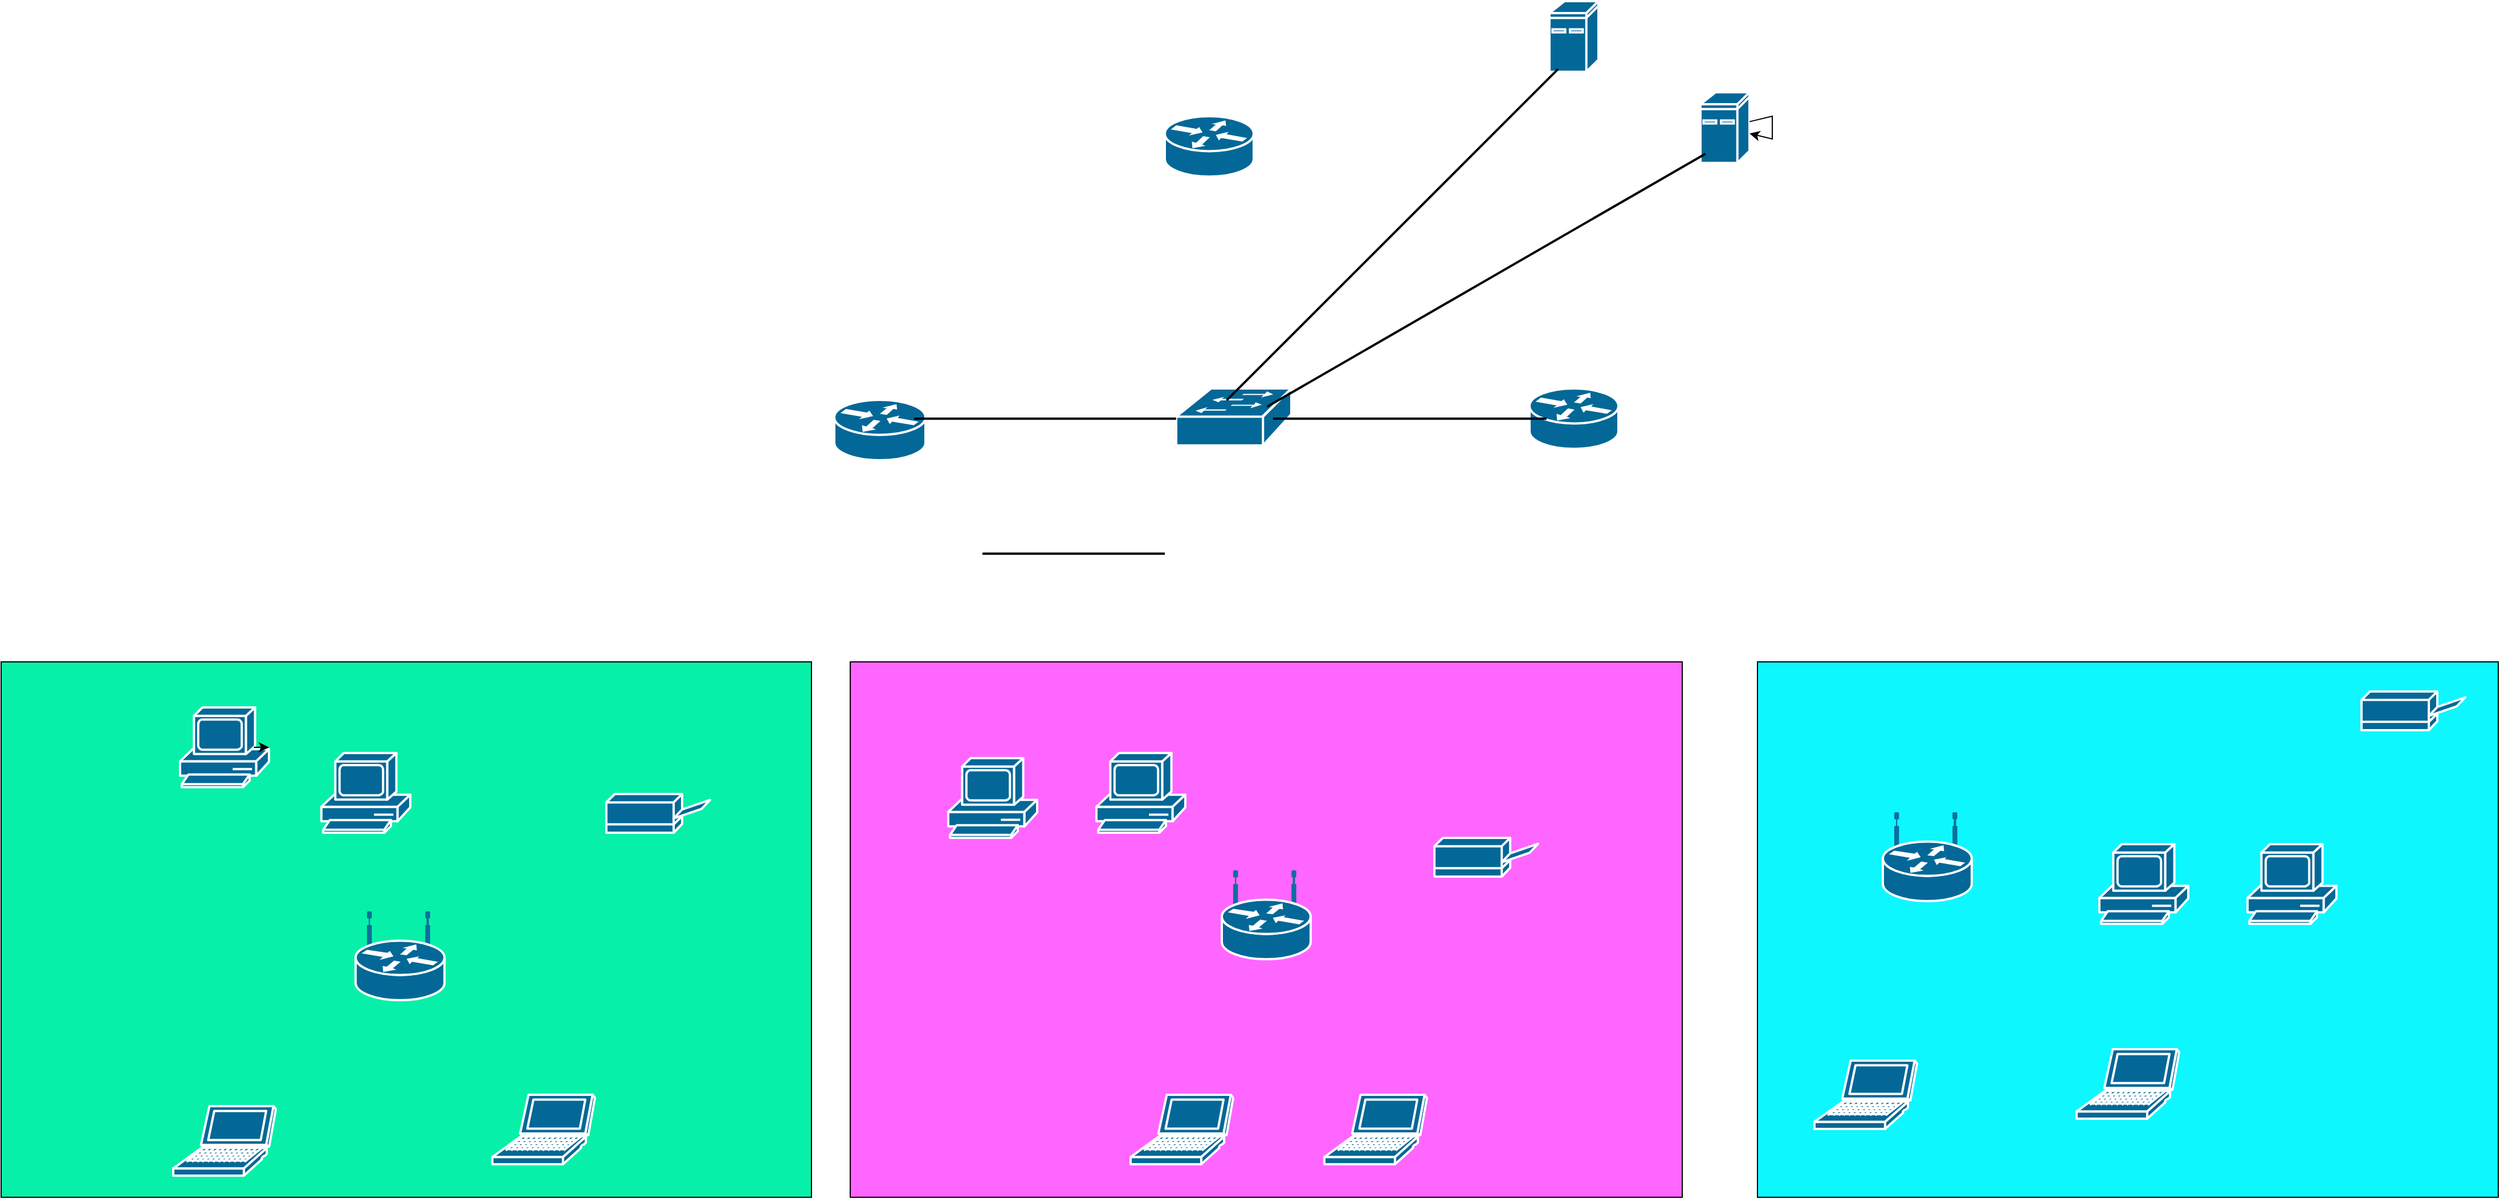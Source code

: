 <mxfile version="21.8.2" type="github">
  <diagram name="1 oldal" id="eAQnO8DMgFYD3Eb1tGMS">
    <mxGraphModel dx="6053" dy="1712" grid="1" gridSize="10" guides="1" tooltips="1" connect="1" arrows="1" fold="1" page="1" pageScale="4" pageWidth="827" pageHeight="1169" math="0" shadow="0">
      <root>
        <mxCell id="0" />
        <mxCell id="1" parent="0" />
        <mxCell id="okxP8X8x9xPahcWU46i5-57" value="" style="rounded=0;whiteSpace=wrap;html=1;fillColor=#07F0AA;" vertex="1" parent="1">
          <mxGeometry x="-91" y="610" width="711" height="470" as="geometry" />
        </mxCell>
        <mxCell id="okxP8X8x9xPahcWU46i5-56" value="" style="rounded=0;whiteSpace=wrap;html=1;fillColor=#FF66FF;" vertex="1" parent="1">
          <mxGeometry x="654" y="610" width="730" height="470" as="geometry" />
        </mxCell>
        <mxCell id="okxP8X8x9xPahcWU46i5-55" value="" style="rounded=0;whiteSpace=wrap;html=1;fillColor=#0DF7FF;" vertex="1" parent="1">
          <mxGeometry x="1450" y="610" width="650" height="470" as="geometry" />
        </mxCell>
        <mxCell id="okxP8X8x9xPahcWU46i5-1" value="" style="shape=mxgraph.cisco.computers_and_peripherals.pc;sketch=0;html=1;pointerEvents=1;dashed=0;fillColor=#036897;strokeColor=#ffffff;strokeWidth=2;verticalLabelPosition=bottom;verticalAlign=top;align=center;outlineConnect=0;" vertex="1" parent="1">
          <mxGeometry x="66" y="650" width="78" height="70" as="geometry" />
        </mxCell>
        <mxCell id="okxP8X8x9xPahcWU46i5-2" value="" style="shape=mxgraph.cisco.computers_and_peripherals.pc;sketch=0;html=1;pointerEvents=1;dashed=0;fillColor=#036897;strokeColor=#ffffff;strokeWidth=2;verticalLabelPosition=bottom;verticalAlign=top;align=center;outlineConnect=0;" vertex="1" parent="1">
          <mxGeometry x="190" y="690" width="78" height="70" as="geometry" />
        </mxCell>
        <mxCell id="okxP8X8x9xPahcWU46i5-3" value="" style="shape=mxgraph.cisco.computers_and_peripherals.pc;sketch=0;html=1;pointerEvents=1;dashed=0;fillColor=#036897;strokeColor=#ffffff;strokeWidth=2;verticalLabelPosition=bottom;verticalAlign=top;align=center;outlineConnect=0;" vertex="1" parent="1">
          <mxGeometry x="870" y="690" width="78" height="70" as="geometry" />
        </mxCell>
        <mxCell id="okxP8X8x9xPahcWU46i5-4" value="" style="shape=mxgraph.cisco.computers_and_peripherals.pc;sketch=0;html=1;pointerEvents=1;dashed=0;fillColor=#036897;strokeColor=#ffffff;strokeWidth=2;verticalLabelPosition=bottom;verticalAlign=top;align=center;outlineConnect=0;" vertex="1" parent="1">
          <mxGeometry x="1750" y="770" width="78" height="70" as="geometry" />
        </mxCell>
        <mxCell id="okxP8X8x9xPahcWU46i5-5" value="" style="shape=mxgraph.cisco.computers_and_peripherals.pc;sketch=0;html=1;pointerEvents=1;dashed=0;fillColor=#036897;strokeColor=#ffffff;strokeWidth=2;verticalLabelPosition=bottom;verticalAlign=top;align=center;outlineConnect=0;" vertex="1" parent="1">
          <mxGeometry x="740" y="694.5" width="78" height="70" as="geometry" />
        </mxCell>
        <mxCell id="okxP8X8x9xPahcWU46i5-6" value="" style="shape=mxgraph.cisco.computers_and_peripherals.pc;sketch=0;html=1;pointerEvents=1;dashed=0;fillColor=#036897;strokeColor=#ffffff;strokeWidth=2;verticalLabelPosition=bottom;verticalAlign=top;align=center;outlineConnect=0;" vertex="1" parent="1">
          <mxGeometry x="1880" y="770" width="78" height="70" as="geometry" />
        </mxCell>
        <mxCell id="okxP8X8x9xPahcWU46i5-7" value="" style="shape=mxgraph.cisco.computers_and_peripherals.laptop;sketch=0;html=1;pointerEvents=1;dashed=0;fillColor=#036897;strokeColor=#ffffff;strokeWidth=2;verticalLabelPosition=bottom;verticalAlign=top;align=center;outlineConnect=0;" vertex="1" parent="1">
          <mxGeometry x="1500" y="960" width="90" height="60" as="geometry" />
        </mxCell>
        <mxCell id="okxP8X8x9xPahcWU46i5-8" value="" style="shape=mxgraph.cisco.computers_and_peripherals.laptop;sketch=0;html=1;pointerEvents=1;dashed=0;fillColor=#036897;strokeColor=#ffffff;strokeWidth=2;verticalLabelPosition=bottom;verticalAlign=top;align=center;outlineConnect=0;" vertex="1" parent="1">
          <mxGeometry x="900" y="990" width="90" height="61" as="geometry" />
        </mxCell>
        <mxCell id="okxP8X8x9xPahcWU46i5-9" value="" style="shape=mxgraph.cisco.computers_and_peripherals.laptop;sketch=0;html=1;pointerEvents=1;dashed=0;fillColor=#036897;strokeColor=#ffffff;strokeWidth=2;verticalLabelPosition=bottom;verticalAlign=top;align=center;outlineConnect=0;" vertex="1" parent="1">
          <mxGeometry x="1070" y="990" width="90" height="61" as="geometry" />
        </mxCell>
        <mxCell id="okxP8X8x9xPahcWU46i5-10" value="" style="shape=mxgraph.cisco.computers_and_peripherals.laptop;sketch=0;html=1;pointerEvents=1;dashed=0;fillColor=#036897;strokeColor=#ffffff;strokeWidth=2;verticalLabelPosition=bottom;verticalAlign=top;align=center;outlineConnect=0;" vertex="1" parent="1">
          <mxGeometry x="60" y="1000" width="90" height="61" as="geometry" />
        </mxCell>
        <mxCell id="okxP8X8x9xPahcWU46i5-11" value="" style="shape=mxgraph.cisco.computers_and_peripherals.laptop;sketch=0;html=1;pointerEvents=1;dashed=0;fillColor=#036897;strokeColor=#ffffff;strokeWidth=2;verticalLabelPosition=bottom;verticalAlign=top;align=center;outlineConnect=0;" vertex="1" parent="1">
          <mxGeometry x="340" y="990" width="90" height="61" as="geometry" />
        </mxCell>
        <mxCell id="okxP8X8x9xPahcWU46i5-12" value="" style="shape=mxgraph.cisco.computers_and_peripherals.laptop;sketch=0;html=1;pointerEvents=1;dashed=0;fillColor=#036897;strokeColor=#ffffff;strokeWidth=2;verticalLabelPosition=bottom;verticalAlign=top;align=center;outlineConnect=0;" vertex="1" parent="1">
          <mxGeometry x="1730" y="950" width="90" height="61" as="geometry" />
        </mxCell>
        <mxCell id="okxP8X8x9xPahcWU46i5-13" value="" style="shape=mxgraph.cisco.computers_and_peripherals.printer;sketch=0;html=1;pointerEvents=1;dashed=0;fillColor=#036897;strokeColor=#ffffff;strokeWidth=2;verticalLabelPosition=bottom;verticalAlign=top;align=center;outlineConnect=0;" vertex="1" parent="1">
          <mxGeometry x="1980" y="636" width="91" height="34" as="geometry" />
        </mxCell>
        <mxCell id="okxP8X8x9xPahcWU46i5-14" value="" style="shape=mxgraph.cisco.computers_and_peripherals.printer;sketch=0;html=1;pointerEvents=1;dashed=0;fillColor=#036897;strokeColor=#ffffff;strokeWidth=2;verticalLabelPosition=bottom;verticalAlign=top;align=center;outlineConnect=0;" vertex="1" parent="1">
          <mxGeometry x="440" y="726" width="91" height="34" as="geometry" />
        </mxCell>
        <mxCell id="okxP8X8x9xPahcWU46i5-15" value="" style="shape=mxgraph.cisco.computers_and_peripherals.printer;sketch=0;html=1;pointerEvents=1;dashed=0;fillColor=#036897;strokeColor=#ffffff;strokeWidth=2;verticalLabelPosition=bottom;verticalAlign=top;align=center;outlineConnect=0;" vertex="1" parent="1">
          <mxGeometry x="1166.55" y="764.5" width="91" height="34" as="geometry" />
        </mxCell>
        <mxCell id="okxP8X8x9xPahcWU46i5-16" value="" style="shape=mxgraph.cisco.routers.wireless_router;sketch=0;html=1;pointerEvents=1;dashed=0;fillColor=#036897;strokeColor=#ffffff;strokeWidth=2;verticalLabelPosition=bottom;verticalAlign=top;align=center;outlineConnect=0;" vertex="1" parent="1">
          <mxGeometry x="220" y="830" width="78" height="77" as="geometry" />
        </mxCell>
        <mxCell id="okxP8X8x9xPahcWU46i5-17" value="" style="shape=mxgraph.cisco.routers.wireless_router;sketch=0;html=1;pointerEvents=1;dashed=0;fillColor=#036897;strokeColor=#ffffff;strokeWidth=2;verticalLabelPosition=bottom;verticalAlign=top;align=center;outlineConnect=0;" vertex="1" parent="1">
          <mxGeometry x="980" y="794" width="78" height="77" as="geometry" />
        </mxCell>
        <mxCell id="okxP8X8x9xPahcWU46i5-18" value="" style="shape=mxgraph.cisco.routers.wireless_router;sketch=0;html=1;pointerEvents=1;dashed=0;fillColor=#036897;strokeColor=#ffffff;strokeWidth=2;verticalLabelPosition=bottom;verticalAlign=top;align=center;outlineConnect=0;" vertex="1" parent="1">
          <mxGeometry x="1560" y="743" width="78" height="77" as="geometry" />
        </mxCell>
        <mxCell id="okxP8X8x9xPahcWU46i5-19" value="" style="shape=mxgraph.cisco.routers.router;sketch=0;html=1;pointerEvents=1;dashed=0;fillColor=#036897;strokeColor=#ffffff;strokeWidth=2;verticalLabelPosition=bottom;verticalAlign=top;align=center;outlineConnect=0;" vertex="1" parent="1">
          <mxGeometry x="930" y="131" width="78" height="53" as="geometry" />
        </mxCell>
        <mxCell id="okxP8X8x9xPahcWU46i5-20" value="" style="shape=mxgraph.cisco.routers.router;sketch=0;html=1;pointerEvents=1;dashed=0;fillColor=#036897;strokeColor=#ffffff;strokeWidth=2;verticalLabelPosition=bottom;verticalAlign=top;align=center;outlineConnect=0;" vertex="1" parent="1">
          <mxGeometry x="640" y="380" width="80" height="53" as="geometry" />
        </mxCell>
        <mxCell id="okxP8X8x9xPahcWU46i5-21" value="" style="shape=mxgraph.cisco.routers.router;sketch=0;html=1;pointerEvents=1;dashed=0;fillColor=#036897;strokeColor=#ffffff;strokeWidth=2;verticalLabelPosition=bottom;verticalAlign=top;align=center;outlineConnect=0;" vertex="1" parent="1">
          <mxGeometry x="1250" y="370" width="78" height="53" as="geometry" />
        </mxCell>
        <mxCell id="okxP8X8x9xPahcWU46i5-22" value="" style="shape=mxgraph.cisco.switches.workgroup_switch;sketch=0;html=1;pointerEvents=1;dashed=0;fillColor=#036897;strokeColor=#ffffff;strokeWidth=2;verticalLabelPosition=bottom;verticalAlign=top;align=center;outlineConnect=0;" vertex="1" parent="1">
          <mxGeometry x="940" y="370" width="101" height="50" as="geometry" />
        </mxCell>
        <mxCell id="okxP8X8x9xPahcWU46i5-43" style="edgeStyle=none;rounded=0;orthogonalLoop=1;jettySize=auto;html=1;exitX=0;exitY=0.5;exitDx=0;exitDy=0;exitPerimeter=0;" edge="1" parent="1" source="okxP8X8x9xPahcWU46i5-23">
          <mxGeometry relative="1" as="geometry">
            <mxPoint x="1290" y="60.0" as="targetPoint" />
          </mxGeometry>
        </mxCell>
        <mxCell id="okxP8X8x9xPahcWU46i5-23" value="" style="shape=mxgraph.cisco.computers_and_peripherals.ibm_mini_as400;sketch=0;html=1;pointerEvents=1;dashed=0;fillColor=#036897;strokeColor=#ffffff;strokeWidth=2;verticalLabelPosition=bottom;verticalAlign=top;align=center;outlineConnect=0;" vertex="1" parent="1">
          <mxGeometry x="1267.5" y="30" width="43" height="62" as="geometry" />
        </mxCell>
        <mxCell id="okxP8X8x9xPahcWU46i5-24" value="" style="shape=mxgraph.cisco.computers_and_peripherals.ibm_mini_as400;sketch=0;html=1;pointerEvents=1;dashed=0;fillColor=#036897;strokeColor=#ffffff;strokeWidth=2;verticalLabelPosition=bottom;verticalAlign=top;align=center;outlineConnect=0;" vertex="1" parent="1">
          <mxGeometry x="1400" y="110" width="43" height="62" as="geometry" />
        </mxCell>
        <mxCell id="okxP8X8x9xPahcWU46i5-39" value="" style="line;strokeWidth=2;html=1;rotation=0;" vertex="1" parent="1">
          <mxGeometry x="710" y="391.5" width="230" height="10" as="geometry" />
        </mxCell>
        <mxCell id="okxP8X8x9xPahcWU46i5-40" value="" style="line;strokeWidth=2;html=1;rotation=0;" vertex="1" parent="1">
          <mxGeometry x="1025" y="391.5" width="240" height="10" as="geometry" />
        </mxCell>
        <mxCell id="okxP8X8x9xPahcWU46i5-41" value="" style="line;strokeWidth=2;html=1;rotation=-45;" vertex="1" parent="1">
          <mxGeometry x="924" y="230" width="411.34" height="10" as="geometry" />
        </mxCell>
        <mxCell id="okxP8X8x9xPahcWU46i5-42" value="" style="line;strokeWidth=2;html=1;rotation=-210;" vertex="1" parent="1">
          <mxGeometry x="990" y="270" width="444.11" height="10" as="geometry" />
        </mxCell>
        <mxCell id="okxP8X8x9xPahcWU46i5-44" style="edgeStyle=none;rounded=0;orthogonalLoop=1;jettySize=auto;html=1;" edge="1" parent="1" source="okxP8X8x9xPahcWU46i5-24" target="okxP8X8x9xPahcWU46i5-24">
          <mxGeometry relative="1" as="geometry" />
        </mxCell>
        <mxCell id="okxP8X8x9xPahcWU46i5-54" style="edgeStyle=none;rounded=0;orthogonalLoop=1;jettySize=auto;html=1;exitX=0.83;exitY=0.5;exitDx=0;exitDy=0;exitPerimeter=0;" edge="1" parent="1" source="okxP8X8x9xPahcWU46i5-1" target="okxP8X8x9xPahcWU46i5-1">
          <mxGeometry relative="1" as="geometry" />
        </mxCell>
        <mxCell id="okxP8X8x9xPahcWU46i5-58" value="" style="line;strokeWidth=2;html=1;" vertex="1" parent="1">
          <mxGeometry x="770" y="510" width="160" height="10" as="geometry" />
        </mxCell>
      </root>
    </mxGraphModel>
  </diagram>
</mxfile>
